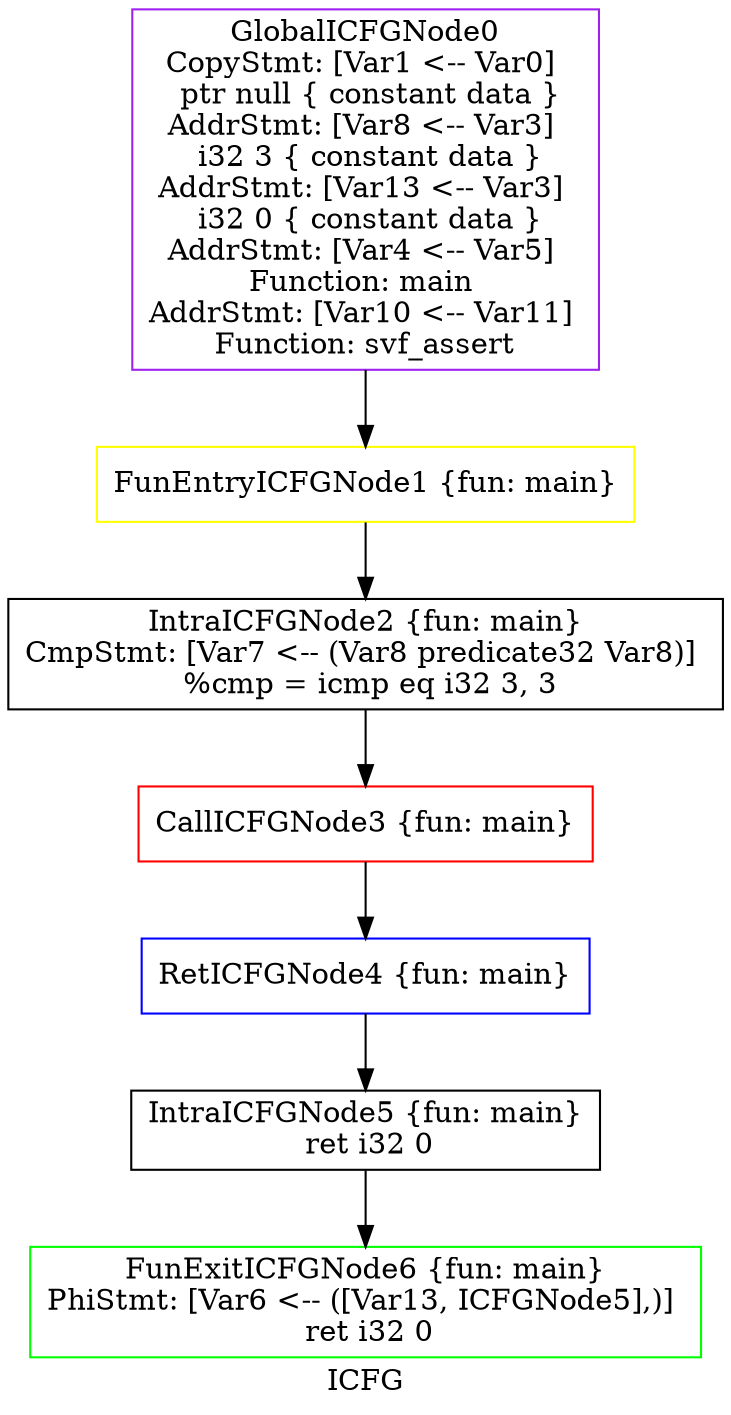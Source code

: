 digraph "ICFG" {
	label="ICFG";

	Node0x7fa8e47067e0 [shape=record,color=purple,label="{GlobalICFGNode0\nCopyStmt: [Var1 \<-- Var0]  \n ptr null \{ constant data \}\nAddrStmt: [Var8 \<-- Var3]  \n i32 3 \{ constant data \}\nAddrStmt: [Var13 \<-- Var3]  \n i32 0 \{ constant data \}\nAddrStmt: [Var4 \<-- Var5]  \nFunction: main \nAddrStmt: [Var10 \<-- Var11]  \nFunction: svf_assert }"];
	Node0x7fa8e47067e0 -> Node0x7fa8e47068f0[style=solid];
	Node0x7fa8e47068f0 [shape=record,color=yellow,label="{FunEntryICFGNode1 \{fun: main\}}"];
	Node0x7fa8e47068f0 -> Node0x7fa8e4706a60[style=solid];
	Node0x7fa8e4706a60 [shape=record,color=black,label="{IntraICFGNode2 \{fun: main\}\nCmpStmt: [Var7 \<-- (Var8 predicate32 Var8)]  \n   %cmp = icmp eq i32 3, 3 }"];
	Node0x7fa8e4706a60 -> Node0x7fa8e4706cd0[style=solid];
	Node0x7fa8e4706cd0 [shape=record,color=red,label="{CallICFGNode3 \{fun: main\}}"];
	Node0x7fa8e4706cd0 -> Node0x7fa8e4706e40[style=solid];
	Node0x7fa8e4706e40 [shape=record,color=blue,label="{RetICFGNode4 \{fun: main\}}"];
	Node0x7fa8e4706e40 -> Node0x7fa8e47070e0[style=solid];
	Node0x7fa8e47070e0 [shape=record,color=black,label="{IntraICFGNode5 \{fun: main\}\n   ret i32 0 }"];
	Node0x7fa8e47070e0 -> Node0x7fa8e4707360[style=solid];
	Node0x7fa8e4707360 [shape=record,color=green,label="{FunExitICFGNode6 \{fun: main\}\nPhiStmt: [Var6 \<-- ([Var13, ICFGNode5],)]  \n   ret i32 0 }"];
}
